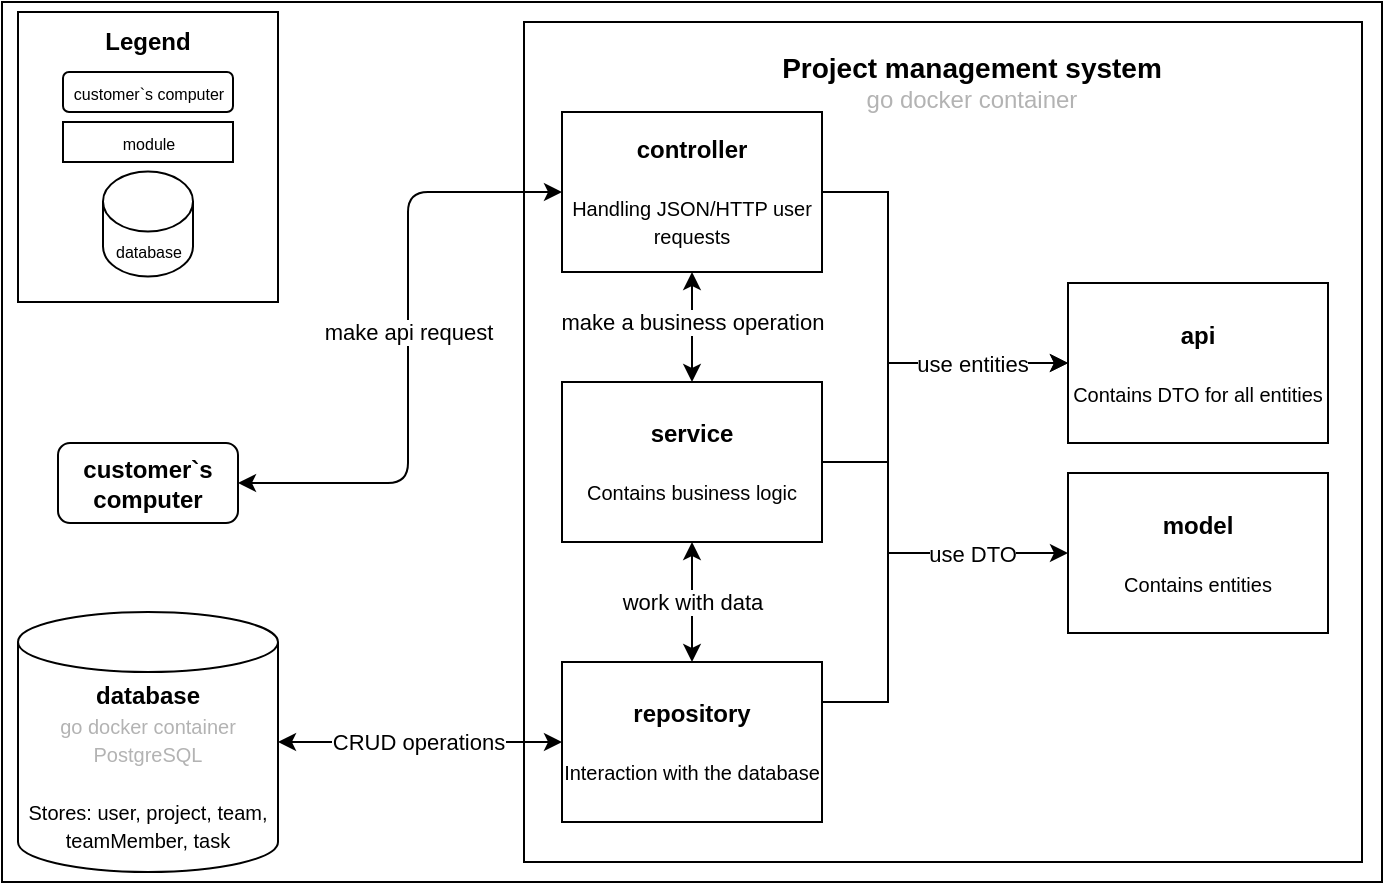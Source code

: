 <mxfile version="21.3.2" type="device">
  <diagram name="Страница 1" id="7igpUd0pKaUkpBXzIByu">
    <mxGraphModel dx="761" dy="876" grid="1" gridSize="10" guides="1" tooltips="1" connect="1" arrows="1" fold="1" page="1" pageScale="1" pageWidth="827" pageHeight="1169" math="0" shadow="0">
      <root>
        <mxCell id="0" />
        <mxCell id="1" parent="0" />
        <mxCell id="ZCxYQZbHBfAMR4lX5slP-64" value="" style="whiteSpace=wrap;html=1;" vertex="1" parent="1">
          <mxGeometry x="896" y="20" width="690" height="440" as="geometry" />
        </mxCell>
        <mxCell id="ZCxYQZbHBfAMR4lX5slP-2" value="" style="whiteSpace=wrap;html=1;" vertex="1" parent="1">
          <mxGeometry x="1157" y="30" width="419" height="420" as="geometry" />
        </mxCell>
        <mxCell id="ZCxYQZbHBfAMR4lX5slP-3" value="&lt;b&gt;customer`s computer&lt;/b&gt;" style="rounded=1;whiteSpace=wrap;html=1;" vertex="1" parent="1">
          <mxGeometry x="924" y="240.5" width="90" height="40" as="geometry" />
        </mxCell>
        <mxCell id="ZCxYQZbHBfAMR4lX5slP-4" value="" style="endArrow=classic;html=1;rounded=1;endFill=1;strokeColor=default;startArrow=classic;startFill=1;exitX=1;exitY=0.5;exitDx=0;exitDy=0;entryX=0;entryY=0.5;entryDx=0;entryDy=0;edgeStyle=orthogonalEdgeStyle;" edge="1" parent="1" source="ZCxYQZbHBfAMR4lX5slP-3" target="ZCxYQZbHBfAMR4lX5slP-9">
          <mxGeometry relative="1" as="geometry">
            <mxPoint x="1056" y="-30" as="sourcePoint" />
            <mxPoint x="1136" y="-30" as="targetPoint" />
            <Array as="points">
              <mxPoint x="1099" y="261" />
              <mxPoint x="1099" y="115" />
            </Array>
          </mxGeometry>
        </mxCell>
        <mxCell id="ZCxYQZbHBfAMR4lX5slP-5" value="make api request" style="edgeLabel;resizable=0;html=1;align=center;verticalAlign=middle;" connectable="0" vertex="1" parent="ZCxYQZbHBfAMR4lX5slP-4">
          <mxGeometry relative="1" as="geometry">
            <mxPoint y="-7" as="offset" />
          </mxGeometry>
        </mxCell>
        <mxCell id="ZCxYQZbHBfAMR4lX5slP-7" value="&lt;b&gt;database&lt;/b&gt;&lt;br&gt;&lt;font style=&quot;font-size: 10px;&quot;&gt;&lt;font color=&quot;#b3b3b3&quot;&gt;go docker container&lt;br&gt;PostgreSQL&lt;/font&gt;&lt;br&gt;&lt;br&gt;Stores:&amp;nbsp;user, project, team, teamMember, task&lt;br&gt;&lt;/font&gt;" style="shape=cylinder3;whiteSpace=wrap;html=1;boundedLbl=1;backgroundOutline=1;size=15;" vertex="1" parent="1">
          <mxGeometry x="904" y="325" width="130" height="130" as="geometry" />
        </mxCell>
        <mxCell id="ZCxYQZbHBfAMR4lX5slP-48" value="" style="edgeStyle=orthogonalEdgeStyle;rounded=0;orthogonalLoop=1;jettySize=auto;html=1;startArrow=classic;startFill=1;" edge="1" parent="1" source="ZCxYQZbHBfAMR4lX5slP-9" target="ZCxYQZbHBfAMR4lX5slP-10">
          <mxGeometry relative="1" as="geometry" />
        </mxCell>
        <mxCell id="ZCxYQZbHBfAMR4lX5slP-59" value="" style="edgeStyle=orthogonalEdgeStyle;rounded=0;orthogonalLoop=1;jettySize=auto;html=1;entryX=0;entryY=0.5;entryDx=0;entryDy=0;" edge="1" parent="1" source="ZCxYQZbHBfAMR4lX5slP-9" target="ZCxYQZbHBfAMR4lX5slP-6">
          <mxGeometry relative="1" as="geometry">
            <mxPoint x="1439" y="250.053" as="targetPoint" />
            <Array as="points">
              <mxPoint x="1339" y="115" />
              <mxPoint x="1339" y="200" />
            </Array>
          </mxGeometry>
        </mxCell>
        <mxCell id="ZCxYQZbHBfAMR4lX5slP-9" value="&lt;font style=&quot;&quot;&gt;&lt;b style=&quot;&quot;&gt;&lt;font style=&quot;font-size: 12px;&quot;&gt;controller&lt;/font&gt;&lt;br&gt;&lt;/b&gt;&lt;br&gt;&lt;/font&gt;&lt;font style=&quot;font-size: 10px;&quot;&gt;Handling JSON/HTTP user requests&lt;br&gt;&lt;/font&gt;" style="rounded=0;whiteSpace=wrap;html=1;" vertex="1" parent="1">
          <mxGeometry x="1176" y="75" width="130" height="80" as="geometry" />
        </mxCell>
        <mxCell id="ZCxYQZbHBfAMR4lX5slP-49" value="" style="edgeStyle=orthogonalEdgeStyle;rounded=0;orthogonalLoop=1;jettySize=auto;html=1;startArrow=classic;startFill=1;" edge="1" parent="1" source="ZCxYQZbHBfAMR4lX5slP-10" target="ZCxYQZbHBfAMR4lX5slP-11">
          <mxGeometry relative="1" as="geometry" />
        </mxCell>
        <mxCell id="ZCxYQZbHBfAMR4lX5slP-58" value="" style="edgeStyle=orthogonalEdgeStyle;rounded=0;orthogonalLoop=1;jettySize=auto;html=1;entryX=0;entryY=0.5;entryDx=0;entryDy=0;" edge="1" parent="1" source="ZCxYQZbHBfAMR4lX5slP-10" target="ZCxYQZbHBfAMR4lX5slP-8">
          <mxGeometry relative="1" as="geometry">
            <mxPoint x="1439" y="250" as="targetPoint" />
            <Array as="points">
              <mxPoint x="1339" y="250" />
              <mxPoint x="1339" y="296" />
            </Array>
          </mxGeometry>
        </mxCell>
        <mxCell id="ZCxYQZbHBfAMR4lX5slP-10" value="&lt;b&gt;service&lt;/b&gt;&lt;font style=&quot;font-size: 10px;&quot;&gt;&lt;font color=&quot;#b3b3b3&quot;&gt;&lt;br&gt;&lt;/font&gt;&lt;br&gt;&lt;/font&gt;&lt;font style=&quot;font-size: 10px;&quot;&gt;Contains business logic&lt;br&gt;&lt;/font&gt;" style="rounded=0;whiteSpace=wrap;html=1;" vertex="1" parent="1">
          <mxGeometry x="1176" y="210" width="130" height="80" as="geometry" />
        </mxCell>
        <mxCell id="ZCxYQZbHBfAMR4lX5slP-60" style="edgeStyle=orthogonalEdgeStyle;rounded=0;orthogonalLoop=1;jettySize=auto;html=1;exitX=1;exitY=0.25;exitDx=0;exitDy=0;entryX=0;entryY=0.5;entryDx=0;entryDy=0;" edge="1" parent="1" source="ZCxYQZbHBfAMR4lX5slP-11" target="ZCxYQZbHBfAMR4lX5slP-6">
          <mxGeometry relative="1" as="geometry">
            <mxPoint x="1439" y="250" as="targetPoint" />
            <Array as="points">
              <mxPoint x="1339" y="370" />
              <mxPoint x="1339" y="201" />
            </Array>
          </mxGeometry>
        </mxCell>
        <mxCell id="ZCxYQZbHBfAMR4lX5slP-11" value="&lt;b&gt;repository&lt;/b&gt;&lt;font style=&quot;font-size: 10px;&quot;&gt;&lt;font color=&quot;#b3b3b3&quot;&gt;&lt;br&gt;&lt;/font&gt;&lt;br&gt;&lt;/font&gt;&lt;font style=&quot;font-size: 10px;&quot;&gt;Interaction with the database&lt;br&gt;&lt;/font&gt;" style="rounded=0;whiteSpace=wrap;html=1;" vertex="1" parent="1">
          <mxGeometry x="1176" y="350" width="130" height="80" as="geometry" />
        </mxCell>
        <mxCell id="ZCxYQZbHBfAMR4lX5slP-24" value="" style="endArrow=classic;html=1;rounded=1;startArrow=classic;startFill=1;edgeStyle=orthogonalEdgeStyle;exitX=0;exitY=0.5;exitDx=0;exitDy=0;entryX=1;entryY=0.5;entryDx=0;entryDy=0;entryPerimeter=0;" edge="1" parent="1" source="ZCxYQZbHBfAMR4lX5slP-11" target="ZCxYQZbHBfAMR4lX5slP-7">
          <mxGeometry relative="1" as="geometry">
            <mxPoint x="1376" y="494" as="sourcePoint" />
            <mxPoint x="1479" y="480" as="targetPoint" />
          </mxGeometry>
        </mxCell>
        <mxCell id="ZCxYQZbHBfAMR4lX5slP-25" value="CRUD operations" style="edgeLabel;resizable=0;html=1;align=center;verticalAlign=middle;" connectable="0" vertex="1" parent="ZCxYQZbHBfAMR4lX5slP-24">
          <mxGeometry relative="1" as="geometry">
            <mxPoint x="-1" as="offset" />
          </mxGeometry>
        </mxCell>
        <mxCell id="ZCxYQZbHBfAMR4lX5slP-28" value="&lt;font style=&quot;&quot;&gt;&lt;span style=&quot;font-size: 14px;&quot;&gt;Project management system&lt;/span&gt;&lt;br&gt;&lt;span style=&quot;font-weight: normal;&quot;&gt;&lt;font style=&quot;font-size: 12px;&quot; color=&quot;#b3b3b3&quot;&gt;go docker container&lt;/font&gt;&lt;/span&gt;&lt;br&gt;&lt;/font&gt;" style="text;html=1;strokeColor=none;fillColor=none;align=center;verticalAlign=middle;whiteSpace=wrap;rounded=0;fontStyle=1" vertex="1" parent="1">
          <mxGeometry x="1256" y="45" width="250" height="30" as="geometry" />
        </mxCell>
        <mxCell id="ZCxYQZbHBfAMR4lX5slP-35" value="" style="whiteSpace=wrap;html=1;" vertex="1" parent="1">
          <mxGeometry x="904" y="25" width="130" height="145" as="geometry" />
        </mxCell>
        <mxCell id="ZCxYQZbHBfAMR4lX5slP-36" value="&lt;b&gt;Legend&lt;/b&gt;" style="text;html=1;strokeColor=none;fillColor=none;align=center;verticalAlign=middle;whiteSpace=wrap;rounded=0;" vertex="1" parent="1">
          <mxGeometry x="939" y="25" width="60" height="30" as="geometry" />
        </mxCell>
        <mxCell id="ZCxYQZbHBfAMR4lX5slP-37" value="&lt;font style=&quot;font-size: 8px;&quot;&gt;customer`s computer&lt;/font&gt;" style="rounded=1;whiteSpace=wrap;html=1;" vertex="1" parent="1">
          <mxGeometry x="926.5" y="55" width="85" height="20" as="geometry" />
        </mxCell>
        <mxCell id="ZCxYQZbHBfAMR4lX5slP-38" value="&lt;font style=&quot;&quot;&gt;&lt;font style=&quot;font-size: 8px;&quot;&gt;module&lt;/font&gt;&lt;br&gt;&lt;/font&gt;" style="rounded=0;whiteSpace=wrap;html=1;" vertex="1" parent="1">
          <mxGeometry x="926.5" y="80" width="85" height="20" as="geometry" />
        </mxCell>
        <mxCell id="ZCxYQZbHBfAMR4lX5slP-39" value="&lt;font style=&quot;font-size: 8px;&quot;&gt;database&lt;/font&gt;&lt;font style=&quot;font-size: 10px;&quot;&gt;&lt;br&gt;&lt;/font&gt;" style="shape=cylinder3;whiteSpace=wrap;html=1;boundedLbl=1;backgroundOutline=1;size=15;" vertex="1" parent="1">
          <mxGeometry x="946.5" y="104.75" width="45" height="52.5" as="geometry" />
        </mxCell>
        <mxCell id="ZCxYQZbHBfAMR4lX5slP-50" value="make a business operation" style="edgeLabel;resizable=0;html=1;align=center;verticalAlign=middle;" connectable="0" vertex="1" parent="1">
          <mxGeometry x="1241" y="180" as="geometry" />
        </mxCell>
        <mxCell id="ZCxYQZbHBfAMR4lX5slP-51" value="work with data" style="edgeLabel;resizable=0;html=1;align=center;verticalAlign=middle;" connectable="0" vertex="1" parent="1">
          <mxGeometry x="1241" y="320" as="geometry" />
        </mxCell>
        <mxCell id="ZCxYQZbHBfAMR4lX5slP-6" value="&lt;b&gt;api&lt;/b&gt;&lt;font style=&quot;font-size: 10px;&quot;&gt;&lt;font color=&quot;#b3b3b3&quot;&gt;&lt;br&gt;&lt;/font&gt;&lt;br&gt;Contains DTO for all entities&lt;br&gt;&lt;/font&gt;" style="rounded=0;whiteSpace=wrap;html=1;" vertex="1" parent="1">
          <mxGeometry x="1429" y="160.5" width="130" height="80" as="geometry" />
        </mxCell>
        <mxCell id="ZCxYQZbHBfAMR4lX5slP-8" value="&lt;b&gt;model&lt;/b&gt;&lt;font style=&quot;font-size: 10px;&quot;&gt;&lt;font color=&quot;#b3b3b3&quot;&gt;&lt;br&gt;&lt;/font&gt;&lt;br&gt;&lt;/font&gt;&lt;font style=&quot;font-size: 10px;&quot;&gt;Contains entities&lt;br&gt;&lt;/font&gt;" style="rounded=0;whiteSpace=wrap;html=1;" vertex="1" parent="1">
          <mxGeometry x="1429" y="255.5" width="130" height="80" as="geometry" />
        </mxCell>
        <mxCell id="ZCxYQZbHBfAMR4lX5slP-62" value="use entities" style="edgeLabel;resizable=0;html=1;align=center;verticalAlign=middle;" connectable="0" vertex="1" parent="1">
          <mxGeometry x="1381.001" y="200.502" as="geometry" />
        </mxCell>
        <mxCell id="ZCxYQZbHBfAMR4lX5slP-63" value="use DTO" style="edgeLabel;resizable=0;html=1;align=center;verticalAlign=middle;" connectable="0" vertex="1" parent="1">
          <mxGeometry x="1381.001" y="295.502" as="geometry" />
        </mxCell>
      </root>
    </mxGraphModel>
  </diagram>
</mxfile>
